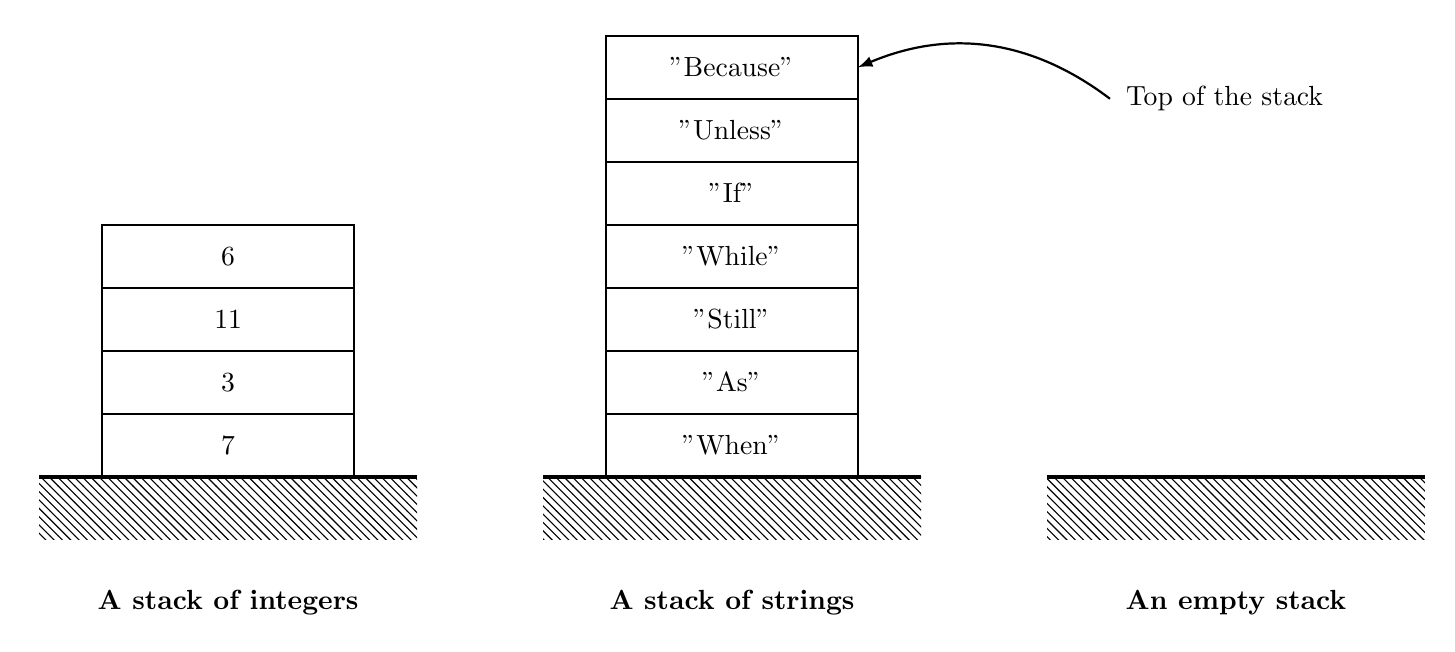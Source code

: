 
\usetikzlibrary{patterns}

\begin{tikzpicture}[scale=0.8]

\draw[ultra thick] (-3,0) -- (3,0);
\fill[pattern=north west lines] (-3,-1) rectangle (3,0);


\draw[thick] (-2,0) rectangle ++(4,1);
\node at (0,0.5) {$7$};

\draw[thick] (-2,1) rectangle ++(4,1);
\node at (0,1.5) {$3$};

\draw[thick] (-2,2) rectangle ++(4,1);
\node at (0,2.5) {$11$};

\draw[thick] (-2,3) rectangle ++(4,1);
\node at (0,3.5) {$6$};

\node at (0,-2) {\bf A stack of integers};


%% Sommets

\node[right] at (14.1,6) {Top of the stack};
\draw[->,>=latex,thick ] (14,6)  to[bend right] (10,6.5);


\begin{scope}[xshift=8cm]
\draw[ultra thick] (-3,0) -- (3,0);
\fill[pattern=north west lines] (-3,-1) rectangle (3,0);


\draw[thick] (-2,0) rectangle ++(4,1);
\node at (0,0.5) {"When"};

\draw[thick] (-2,1) rectangle ++(4,1);
\node at (0,1.5) {"As"};

\draw[thick] (-2,2) rectangle ++(4,1);
\node at (0,2.5) {"Still"};

\draw[thick] (-2,3) rectangle ++(4,1);
\node at (0,3.5) {"While"};

\draw[thick] (-2,4) rectangle ++(4,1);
\node at (0,4.5) {"If"};

\draw[thick] (-2,5) rectangle ++(4,1);
\node at (0,5.5) {"Unless"};

\draw[thick] (-2,6) rectangle ++(4,1);
\node at (0,6.5) {"Because"};

\node at (0,-2) {\bf A stack of strings};
\end{scope}

\begin{scope}[xshift=16cm]

\draw[ultra thick] (-3,0) -- (3,0);
\fill[pattern=north west lines] (-3,-1) rectangle (3,0);

\node at (0,-2) {\bf An empty stack};
\end{scope}

\end{tikzpicture}
